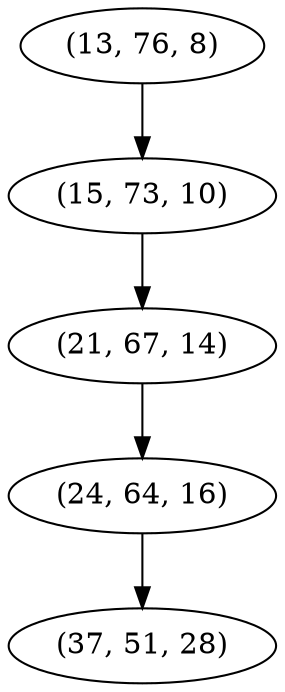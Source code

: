 digraph tree {
    "(13, 76, 8)";
    "(15, 73, 10)";
    "(21, 67, 14)";
    "(24, 64, 16)";
    "(37, 51, 28)";
    "(13, 76, 8)" -> "(15, 73, 10)";
    "(15, 73, 10)" -> "(21, 67, 14)";
    "(21, 67, 14)" -> "(24, 64, 16)";
    "(24, 64, 16)" -> "(37, 51, 28)";
}

